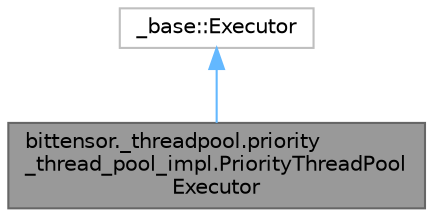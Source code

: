 digraph "bittensor._threadpool.priority_thread_pool_impl.PriorityThreadPoolExecutor"
{
 // LATEX_PDF_SIZE
  bgcolor="transparent";
  edge [fontname=Helvetica,fontsize=10,labelfontname=Helvetica,labelfontsize=10];
  node [fontname=Helvetica,fontsize=10,shape=box,height=0.2,width=0.4];
  Node1 [label="bittensor._threadpool.priority\l_thread_pool_impl.PriorityThreadPool\lExecutor",height=0.2,width=0.4,color="gray40", fillcolor="grey60", style="filled", fontcolor="black",tooltip=" "];
  Node2 -> Node1 [dir="back",color="steelblue1",style="solid"];
  Node2 [label="_base::Executor",height=0.2,width=0.4,color="grey75", fillcolor="white", style="filled",tooltip=" "];
}
